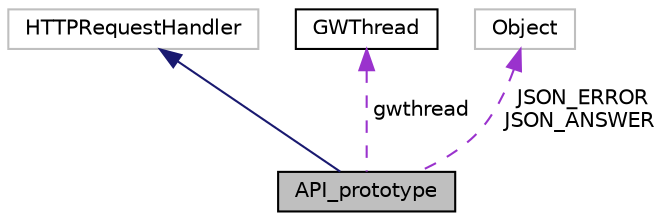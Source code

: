 digraph "API_prototype"
{
  edge [fontname="Helvetica",fontsize="10",labelfontname="Helvetica",labelfontsize="10"];
  node [fontname="Helvetica",fontsize="10",shape=record];
  Node7 [label="API_prototype",height=0.2,width=0.4,color="black", fillcolor="grey75", style="filled", fontcolor="black"];
  Node8 -> Node7 [dir="back",color="midnightblue",fontsize="10",style="solid",fontname="Helvetica"];
  Node8 [label="HTTPRequestHandler",height=0.2,width=0.4,color="grey75", fillcolor="white", style="filled"];
  Node9 -> Node7 [dir="back",color="darkorchid3",fontsize="10",style="dashed",label=" gwthread" ,fontname="Helvetica"];
  Node9 [label="GWThread",height=0.2,width=0.4,color="black", fillcolor="white", style="filled",URL="$classGWThread.html",tooltip="Поток шлюза "];
  Node10 -> Node7 [dir="back",color="darkorchid3",fontsize="10",style="dashed",label=" JSON_ERROR\nJSON_ANSWER" ,fontname="Helvetica"];
  Node10 [label="Object",height=0.2,width=0.4,color="grey75", fillcolor="white", style="filled"];
}
